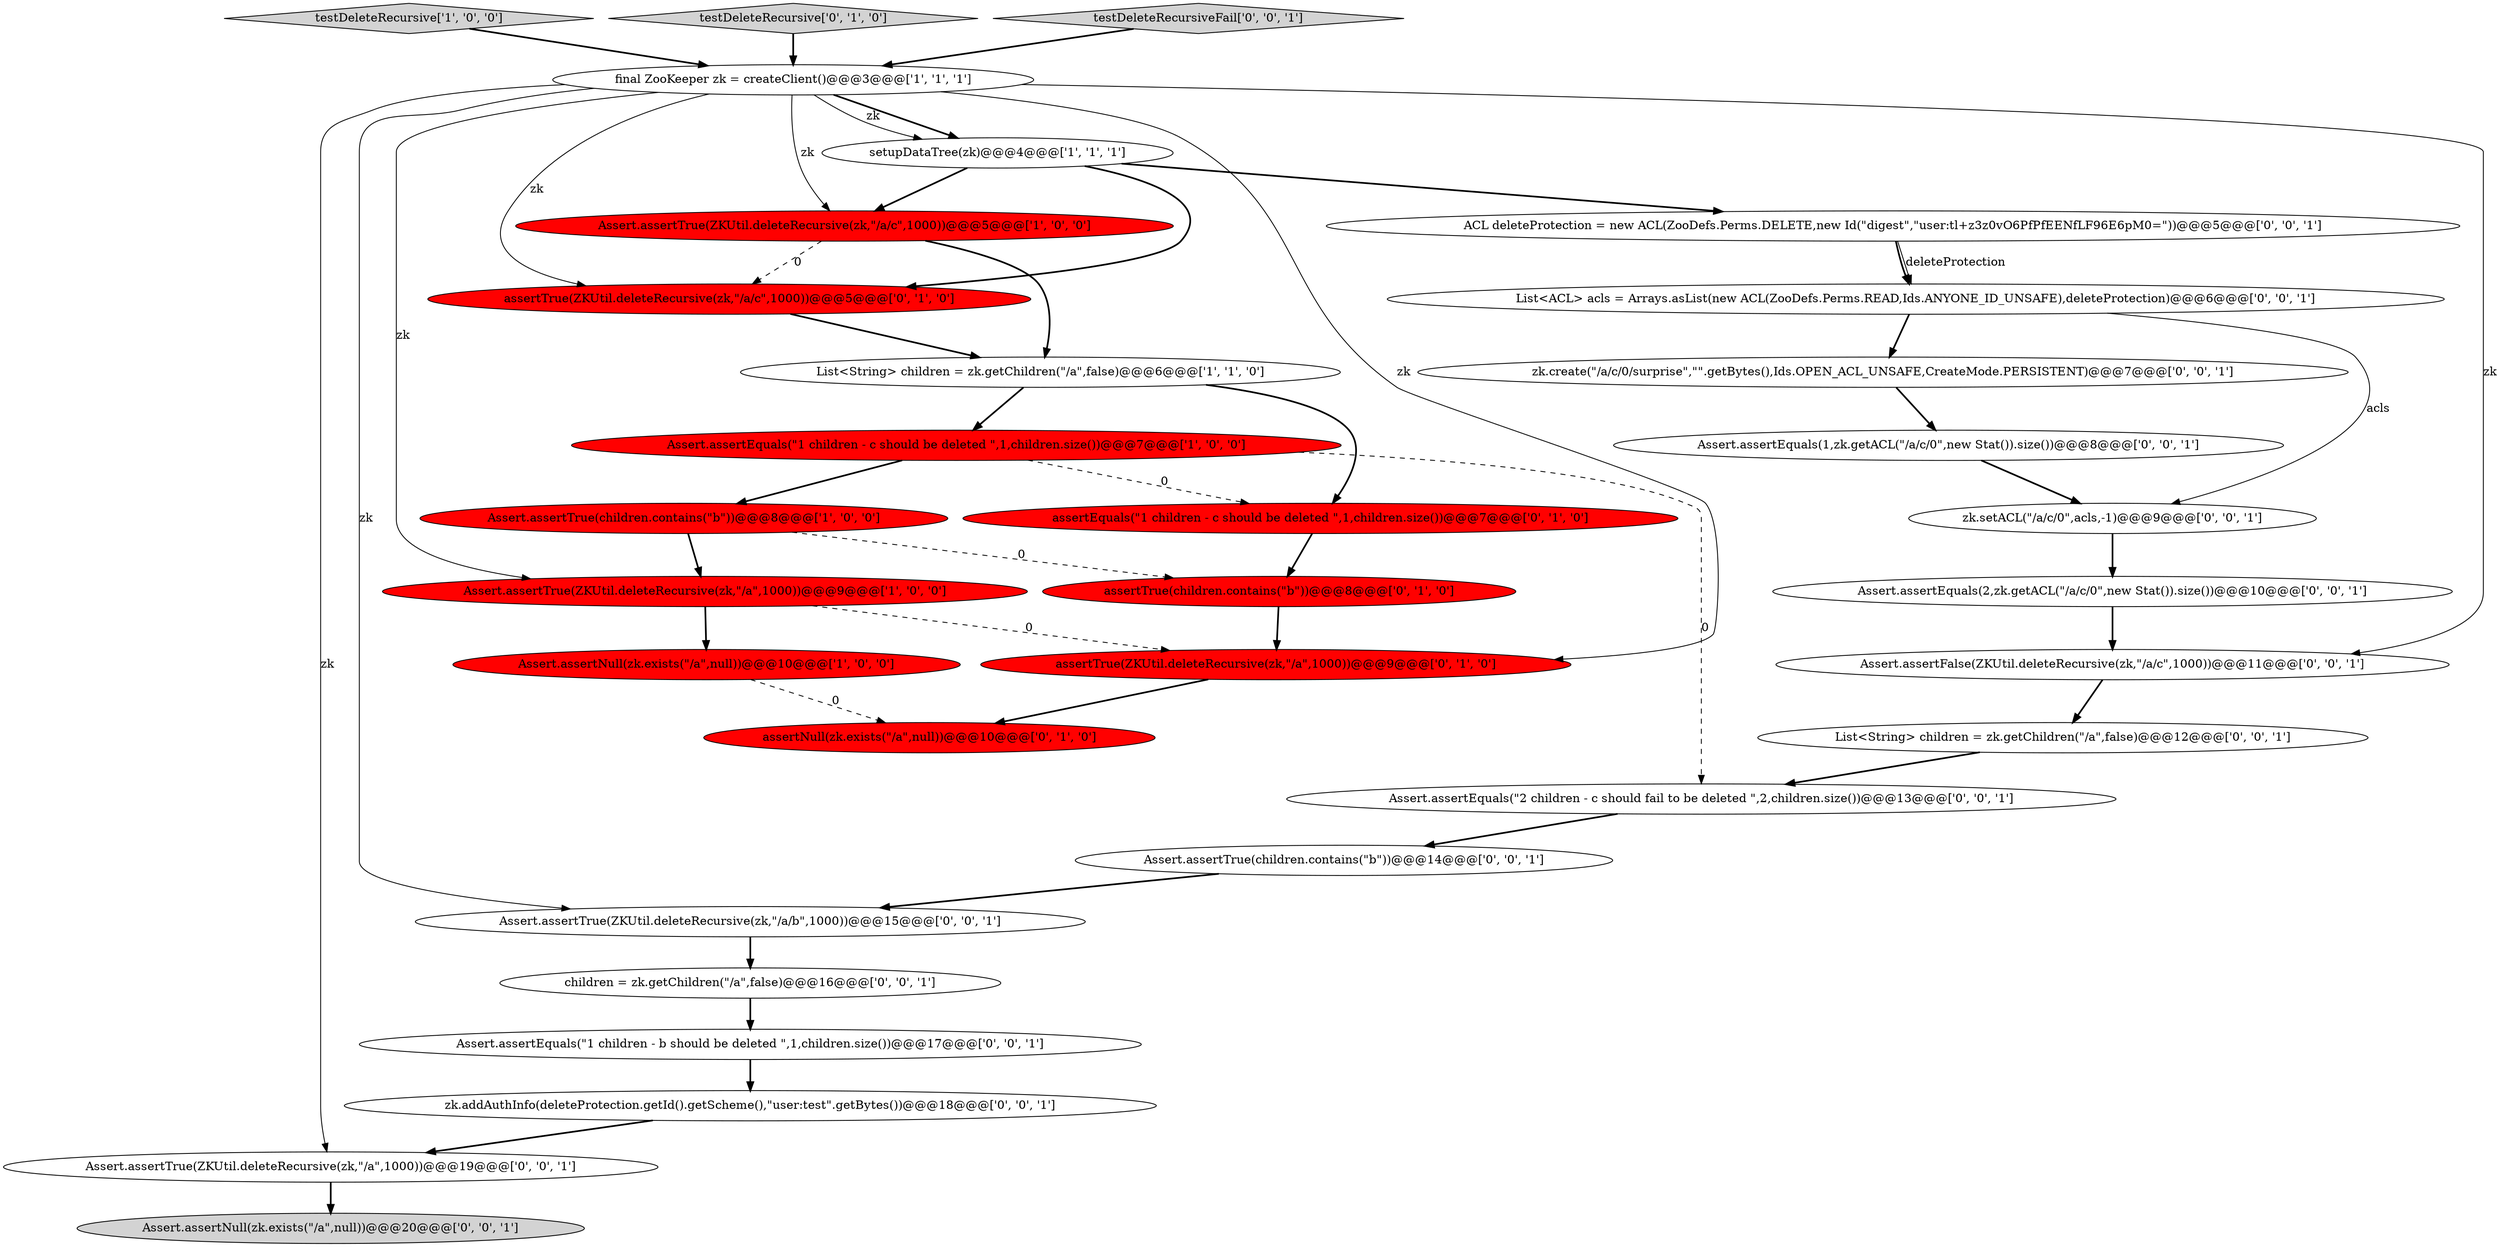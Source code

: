 digraph {
19 [style = filled, label = "List<ACL> acls = Arrays.asList(new ACL(ZooDefs.Perms.READ,Ids.ANYONE_ID_UNSAFE),deleteProtection)@@@6@@@['0', '0', '1']", fillcolor = white, shape = ellipse image = "AAA0AAABBB3BBB"];
4 [style = filled, label = "List<String> children = zk.getChildren(\"/a\",false)@@@6@@@['1', '1', '0']", fillcolor = white, shape = ellipse image = "AAA0AAABBB1BBB"];
2 [style = filled, label = "testDeleteRecursive['1', '0', '0']", fillcolor = lightgray, shape = diamond image = "AAA0AAABBB1BBB"];
17 [style = filled, label = "Assert.assertTrue(children.contains(\"b\"))@@@14@@@['0', '0', '1']", fillcolor = white, shape = ellipse image = "AAA0AAABBB3BBB"];
25 [style = filled, label = "ACL deleteProtection = new ACL(ZooDefs.Perms.DELETE,new Id(\"digest\",\"user:tl+z3z0vO6PfPfEENfLF96E6pM0=\"))@@@5@@@['0', '0', '1']", fillcolor = white, shape = ellipse image = "AAA0AAABBB3BBB"];
10 [style = filled, label = "testDeleteRecursive['0', '1', '0']", fillcolor = lightgray, shape = diamond image = "AAA0AAABBB2BBB"];
9 [style = filled, label = "assertTrue(children.contains(\"b\"))@@@8@@@['0', '1', '0']", fillcolor = red, shape = ellipse image = "AAA1AAABBB2BBB"];
13 [style = filled, label = "assertTrue(ZKUtil.deleteRecursive(zk,\"/a/c\",1000))@@@5@@@['0', '1', '0']", fillcolor = red, shape = ellipse image = "AAA1AAABBB2BBB"];
22 [style = filled, label = "Assert.assertTrue(ZKUtil.deleteRecursive(zk,\"/a\",1000))@@@19@@@['0', '0', '1']", fillcolor = white, shape = ellipse image = "AAA0AAABBB3BBB"];
14 [style = filled, label = "assertTrue(ZKUtil.deleteRecursive(zk,\"/a\",1000))@@@9@@@['0', '1', '0']", fillcolor = red, shape = ellipse image = "AAA1AAABBB2BBB"];
27 [style = filled, label = "Assert.assertEquals(1,zk.getACL(\"/a/c/0\",new Stat()).size())@@@8@@@['0', '0', '1']", fillcolor = white, shape = ellipse image = "AAA0AAABBB3BBB"];
24 [style = filled, label = "Assert.assertTrue(ZKUtil.deleteRecursive(zk,\"/a/b\",1000))@@@15@@@['0', '0', '1']", fillcolor = white, shape = ellipse image = "AAA0AAABBB3BBB"];
18 [style = filled, label = "children = zk.getChildren(\"/a\",false)@@@16@@@['0', '0', '1']", fillcolor = white, shape = ellipse image = "AAA0AAABBB3BBB"];
23 [style = filled, label = "Assert.assertEquals(\"1 children - b should be deleted \",1,children.size())@@@17@@@['0', '0', '1']", fillcolor = white, shape = ellipse image = "AAA0AAABBB3BBB"];
1 [style = filled, label = "Assert.assertTrue(children.contains(\"b\"))@@@8@@@['1', '0', '0']", fillcolor = red, shape = ellipse image = "AAA1AAABBB1BBB"];
7 [style = filled, label = "Assert.assertEquals(\"1 children - c should be deleted \",1,children.size())@@@7@@@['1', '0', '0']", fillcolor = red, shape = ellipse image = "AAA1AAABBB1BBB"];
11 [style = filled, label = "assertNull(zk.exists(\"/a\",null))@@@10@@@['0', '1', '0']", fillcolor = red, shape = ellipse image = "AAA1AAABBB2BBB"];
5 [style = filled, label = "Assert.assertNull(zk.exists(\"/a\",null))@@@10@@@['1', '0', '0']", fillcolor = red, shape = ellipse image = "AAA1AAABBB1BBB"];
8 [style = filled, label = "setupDataTree(zk)@@@4@@@['1', '1', '1']", fillcolor = white, shape = ellipse image = "AAA0AAABBB1BBB"];
12 [style = filled, label = "assertEquals(\"1 children - c should be deleted \",1,children.size())@@@7@@@['0', '1', '0']", fillcolor = red, shape = ellipse image = "AAA1AAABBB2BBB"];
29 [style = filled, label = "zk.setACL(\"/a/c/0\",acls,-1)@@@9@@@['0', '0', '1']", fillcolor = white, shape = ellipse image = "AAA0AAABBB3BBB"];
31 [style = filled, label = "Assert.assertEquals(\"2 children - c should fail to be deleted \",2,children.size())@@@13@@@['0', '0', '1']", fillcolor = white, shape = ellipse image = "AAA0AAABBB3BBB"];
15 [style = filled, label = "List<String> children = zk.getChildren(\"/a\",false)@@@12@@@['0', '0', '1']", fillcolor = white, shape = ellipse image = "AAA0AAABBB3BBB"];
21 [style = filled, label = "zk.addAuthInfo(deleteProtection.getId().getScheme(),\"user:test\".getBytes())@@@18@@@['0', '0', '1']", fillcolor = white, shape = ellipse image = "AAA0AAABBB3BBB"];
20 [style = filled, label = "Assert.assertFalse(ZKUtil.deleteRecursive(zk,\"/a/c\",1000))@@@11@@@['0', '0', '1']", fillcolor = white, shape = ellipse image = "AAA0AAABBB3BBB"];
26 [style = filled, label = "Assert.assertNull(zk.exists(\"/a\",null))@@@20@@@['0', '0', '1']", fillcolor = lightgray, shape = ellipse image = "AAA0AAABBB3BBB"];
28 [style = filled, label = "zk.create(\"/a/c/0/surprise\",\"\".getBytes(),Ids.OPEN_ACL_UNSAFE,CreateMode.PERSISTENT)@@@7@@@['0', '0', '1']", fillcolor = white, shape = ellipse image = "AAA0AAABBB3BBB"];
16 [style = filled, label = "Assert.assertEquals(2,zk.getACL(\"/a/c/0\",new Stat()).size())@@@10@@@['0', '0', '1']", fillcolor = white, shape = ellipse image = "AAA0AAABBB3BBB"];
3 [style = filled, label = "Assert.assertTrue(ZKUtil.deleteRecursive(zk,\"/a/c\",1000))@@@5@@@['1', '0', '0']", fillcolor = red, shape = ellipse image = "AAA1AAABBB1BBB"];
0 [style = filled, label = "final ZooKeeper zk = createClient()@@@3@@@['1', '1', '1']", fillcolor = white, shape = ellipse image = "AAA0AAABBB1BBB"];
30 [style = filled, label = "testDeleteRecursiveFail['0', '0', '1']", fillcolor = lightgray, shape = diamond image = "AAA0AAABBB3BBB"];
6 [style = filled, label = "Assert.assertTrue(ZKUtil.deleteRecursive(zk,\"/a\",1000))@@@9@@@['1', '0', '0']", fillcolor = red, shape = ellipse image = "AAA1AAABBB1BBB"];
22->26 [style = bold, label=""];
7->1 [style = bold, label=""];
7->31 [style = dashed, label="0"];
25->19 [style = solid, label="deleteProtection"];
18->23 [style = bold, label=""];
8->3 [style = bold, label=""];
1->9 [style = dashed, label="0"];
19->29 [style = solid, label="acls"];
6->14 [style = dashed, label="0"];
12->9 [style = bold, label=""];
3->13 [style = dashed, label="0"];
24->18 [style = bold, label=""];
3->4 [style = bold, label=""];
0->13 [style = solid, label="zk"];
4->7 [style = bold, label=""];
6->5 [style = bold, label=""];
2->0 [style = bold, label=""];
1->6 [style = bold, label=""];
17->24 [style = bold, label=""];
0->3 [style = solid, label="zk"];
23->21 [style = bold, label=""];
5->11 [style = dashed, label="0"];
15->31 [style = bold, label=""];
21->22 [style = bold, label=""];
0->14 [style = solid, label="zk"];
0->24 [style = solid, label="zk"];
10->0 [style = bold, label=""];
0->22 [style = solid, label="zk"];
0->8 [style = bold, label=""];
25->19 [style = bold, label=""];
9->14 [style = bold, label=""];
7->12 [style = dashed, label="0"];
4->12 [style = bold, label=""];
30->0 [style = bold, label=""];
19->28 [style = bold, label=""];
28->27 [style = bold, label=""];
0->8 [style = solid, label="zk"];
27->29 [style = bold, label=""];
31->17 [style = bold, label=""];
0->20 [style = solid, label="zk"];
16->20 [style = bold, label=""];
20->15 [style = bold, label=""];
14->11 [style = bold, label=""];
8->25 [style = bold, label=""];
29->16 [style = bold, label=""];
8->13 [style = bold, label=""];
0->6 [style = solid, label="zk"];
13->4 [style = bold, label=""];
}
